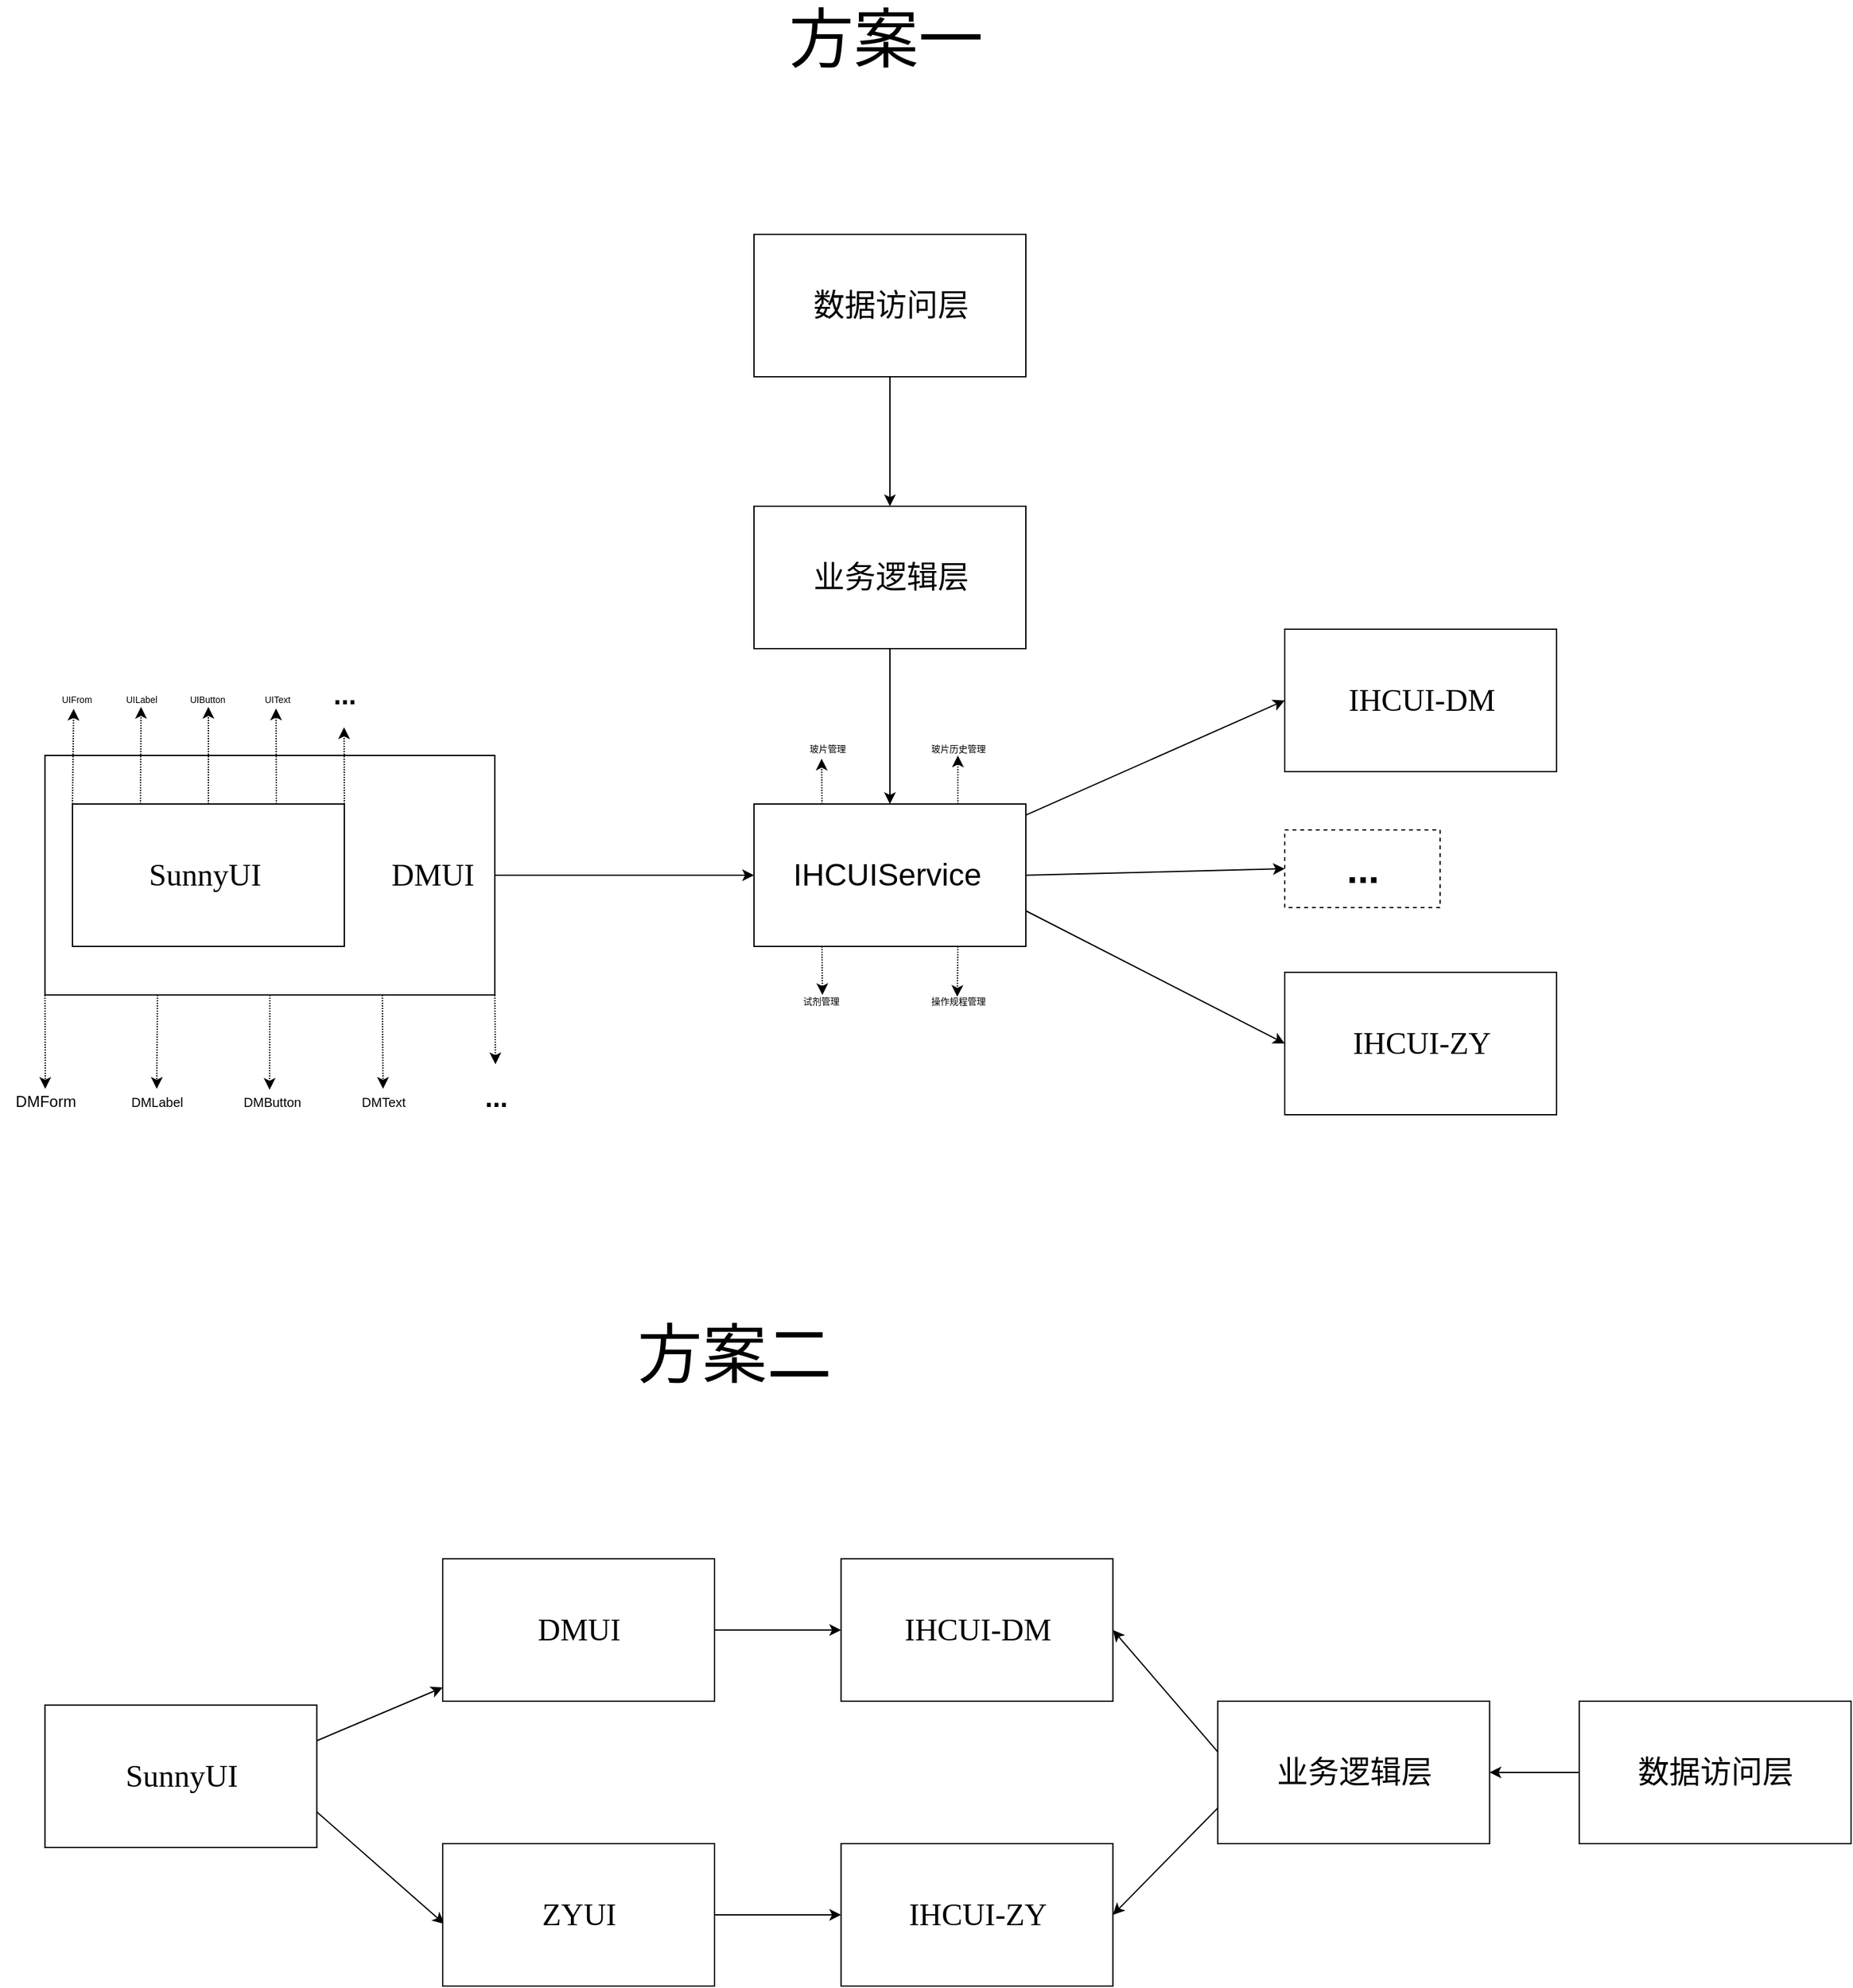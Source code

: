 <mxfile version="14.2.6" type="github"><diagram id="NZO_v8oUii13bjceMDO4" name="Page-1"><mxGraphModel dx="2270" dy="1253" grid="0" gridSize="10" guides="1" tooltips="1" connect="1" arrows="1" fold="1" page="0" pageScale="1" pageWidth="827" pageHeight="1169" math="0" shadow="0"><root><mxCell id="0"/><mxCell id="1" parent="0"/><mxCell id="ZgH-WrcuVbSsyVBRmRJo-46" style="edgeStyle=none;rounded=0;orthogonalLoop=1;jettySize=auto;html=1;exitX=0;exitY=1;exitDx=0;exitDy=0;dashed=1;dashPattern=1 1;fontSize=7;" parent="1" source="ZgH-WrcuVbSsyVBRmRJo-4" target="ZgH-WrcuVbSsyVBRmRJo-20" edge="1"><mxGeometry relative="1" as="geometry"/></mxCell><mxCell id="ZgH-WrcuVbSsyVBRmRJo-47" style="edgeStyle=none;rounded=0;orthogonalLoop=1;jettySize=auto;html=1;exitX=0.25;exitY=1;exitDx=0;exitDy=0;dashed=1;dashPattern=1 1;fontSize=7;" parent="1" source="ZgH-WrcuVbSsyVBRmRJo-4" target="ZgH-WrcuVbSsyVBRmRJo-22" edge="1"><mxGeometry relative="1" as="geometry"/></mxCell><mxCell id="ZgH-WrcuVbSsyVBRmRJo-48" style="edgeStyle=none;rounded=0;orthogonalLoop=1;jettySize=auto;html=1;exitX=0.5;exitY=1;exitDx=0;exitDy=0;entryX=0.475;entryY=0.035;entryDx=0;entryDy=0;entryPerimeter=0;dashed=1;dashPattern=1 1;fontSize=7;" parent="1" source="ZgH-WrcuVbSsyVBRmRJo-4" target="ZgH-WrcuVbSsyVBRmRJo-24" edge="1"><mxGeometry relative="1" as="geometry"/></mxCell><mxCell id="ZgH-WrcuVbSsyVBRmRJo-51" style="edgeStyle=none;rounded=0;orthogonalLoop=1;jettySize=auto;html=1;exitX=0.75;exitY=1;exitDx=0;exitDy=0;dashed=1;dashPattern=1 1;fontSize=7;" parent="1" source="ZgH-WrcuVbSsyVBRmRJo-4" target="ZgH-WrcuVbSsyVBRmRJo-50" edge="1"><mxGeometry relative="1" as="geometry"/></mxCell><mxCell id="ZgH-WrcuVbSsyVBRmRJo-54" style="edgeStyle=none;rounded=0;orthogonalLoop=1;jettySize=auto;html=1;exitX=1;exitY=1;exitDx=0;exitDy=0;dashed=1;dashPattern=1 1;fontSize=7;" parent="1" source="ZgH-WrcuVbSsyVBRmRJo-4" target="ZgH-WrcuVbSsyVBRmRJo-52" edge="1"><mxGeometry relative="1" as="geometry"/></mxCell><mxCell id="ZgH-WrcuVbSsyVBRmRJo-4" value="&lt;p class=&quot;MsoNormal&quot;&gt;&lt;span style=&quot;font-family: &amp;#34;calibri&amp;#34; ; font-size: 10.5pt&quot;&gt;&amp;nbsp; &amp;nbsp; &amp;nbsp; &amp;nbsp; &amp;nbsp; &amp;nbsp; &amp;nbsp; &amp;nbsp; &amp;nbsp; &amp;nbsp; &amp;nbsp; &amp;nbsp; &amp;nbsp; &amp;nbsp; &amp;nbsp; &amp;nbsp; &amp;nbsp; &amp;nbsp; &amp;nbsp; &amp;nbsp; &amp;nbsp; &amp;nbsp; &amp;nbsp; &amp;nbsp; &amp;nbsp; &amp;nbsp; &amp;nbsp; &amp;nbsp; &amp;nbsp; &amp;nbsp; &amp;nbsp; &amp;nbsp; &amp;nbsp; &amp;nbsp; &amp;nbsp;&lt;/span&gt;&lt;span style=&quot;font-family: &amp;#34;calibri&amp;#34;&quot;&gt;&lt;font style=&quot;font-size: 24px&quot;&gt;&amp;nbsp; DMUI&lt;/font&gt;&lt;/span&gt;&lt;span style=&quot;font-family: &amp;#34;calibri&amp;#34; ; font-size: 10.5pt&quot;&gt;&amp;nbsp;&lt;/span&gt;&lt;/p&gt;" style="html=1;" parent="1" vertex="1"><mxGeometry x="278.75" y="682.5" width="347.5" height="185" as="geometry"/></mxCell><mxCell id="ZgH-WrcuVbSsyVBRmRJo-59" style="edgeStyle=none;rounded=0;orthogonalLoop=1;jettySize=auto;html=1;exitX=0;exitY=0;exitDx=0;exitDy=0;entryX=0.469;entryY=1.15;entryDx=0;entryDy=0;entryPerimeter=0;dashed=1;dashPattern=1 1;fontSize=7;" parent="1" source="ZgH-WrcuVbSsyVBRmRJo-2" target="ZgH-WrcuVbSsyVBRmRJo-55" edge="1"><mxGeometry relative="1" as="geometry"/></mxCell><mxCell id="ZgH-WrcuVbSsyVBRmRJo-60" style="edgeStyle=none;rounded=0;orthogonalLoop=1;jettySize=auto;html=1;exitX=0.25;exitY=0;exitDx=0;exitDy=0;dashed=1;dashPattern=1 1;fontSize=7;" parent="1" source="ZgH-WrcuVbSsyVBRmRJo-2" target="ZgH-WrcuVbSsyVBRmRJo-56" edge="1"><mxGeometry relative="1" as="geometry"/></mxCell><mxCell id="ZgH-WrcuVbSsyVBRmRJo-61" style="edgeStyle=none;rounded=0;orthogonalLoop=1;jettySize=auto;html=1;exitX=0.5;exitY=0;exitDx=0;exitDy=0;entryX=0.514;entryY=1;entryDx=0;entryDy=0;entryPerimeter=0;dashed=1;dashPattern=1 1;fontSize=7;" parent="1" source="ZgH-WrcuVbSsyVBRmRJo-2" target="ZgH-WrcuVbSsyVBRmRJo-57" edge="1"><mxGeometry relative="1" as="geometry"/></mxCell><mxCell id="ZgH-WrcuVbSsyVBRmRJo-62" style="edgeStyle=none;rounded=0;orthogonalLoop=1;jettySize=auto;html=1;exitX=0.75;exitY=0;exitDx=0;exitDy=0;entryX=0.485;entryY=1.122;entryDx=0;entryDy=0;entryPerimeter=0;dashed=1;dashPattern=1 1;fontSize=7;" parent="1" source="ZgH-WrcuVbSsyVBRmRJo-2" target="ZgH-WrcuVbSsyVBRmRJo-58" edge="1"><mxGeometry relative="1" as="geometry"/></mxCell><mxCell id="ZgH-WrcuVbSsyVBRmRJo-64" style="edgeStyle=none;rounded=0;orthogonalLoop=1;jettySize=auto;html=1;exitX=1;exitY=0;exitDx=0;exitDy=0;entryX=0.493;entryY=1.015;entryDx=0;entryDy=0;entryPerimeter=0;dashed=1;dashPattern=1 1;fontSize=7;" parent="1" source="ZgH-WrcuVbSsyVBRmRJo-2" target="ZgH-WrcuVbSsyVBRmRJo-63" edge="1"><mxGeometry relative="1" as="geometry"/></mxCell><mxCell id="ZgH-WrcuVbSsyVBRmRJo-2" value="&lt;p class=&quot;MsoNormal&quot;&gt;&lt;span style=&quot;font-family: &amp;#34;calibri&amp;#34;&quot;&gt;&lt;font style=&quot;font-size: 24px&quot;&gt;SunnyUI&amp;nbsp;&lt;/font&gt;&lt;/span&gt;&lt;/p&gt;" style="html=1;" parent="1" vertex="1"><mxGeometry x="300" y="720" width="210" height="110" as="geometry"/></mxCell><mxCell id="ZgH-WrcuVbSsyVBRmRJo-3" style="edgeStyle=orthogonalEdgeStyle;rounded=0;orthogonalLoop=1;jettySize=auto;html=1;exitX=1;exitY=0.5;exitDx=0;exitDy=0;entryX=0;entryY=0.5;entryDx=0;entryDy=0;" parent="1" source="ZgH-WrcuVbSsyVBRmRJo-4" target="ZgH-WrcuVbSsyVBRmRJo-6" edge="1"><mxGeometry relative="1" as="geometry"/></mxCell><mxCell id="ZgH-WrcuVbSsyVBRmRJo-5" style="rounded=0;orthogonalLoop=1;jettySize=auto;html=1;entryX=0;entryY=0.5;entryDx=0;entryDy=0;" parent="1" source="ZgH-WrcuVbSsyVBRmRJo-6" target="ZgH-WrcuVbSsyVBRmRJo-7" edge="1"><mxGeometry relative="1" as="geometry"/></mxCell><mxCell id="ZgH-WrcuVbSsyVBRmRJo-15" style="edgeStyle=none;rounded=0;orthogonalLoop=1;jettySize=auto;html=1;exitX=1;exitY=0.75;exitDx=0;exitDy=0;entryX=0;entryY=0.5;entryDx=0;entryDy=0;" parent="1" source="ZgH-WrcuVbSsyVBRmRJo-6" target="ZgH-WrcuVbSsyVBRmRJo-14" edge="1"><mxGeometry relative="1" as="geometry"/></mxCell><mxCell id="ZgH-WrcuVbSsyVBRmRJo-17" style="edgeStyle=none;rounded=0;orthogonalLoop=1;jettySize=auto;html=1;exitX=1;exitY=0.5;exitDx=0;exitDy=0;entryX=0;entryY=0.5;entryDx=0;entryDy=0;" parent="1" source="ZgH-WrcuVbSsyVBRmRJo-6" target="ZgH-WrcuVbSsyVBRmRJo-45" edge="1"><mxGeometry relative="1" as="geometry"><mxPoint x="1156.5" y="760" as="targetPoint"/></mxGeometry></mxCell><mxCell id="ZgH-WrcuVbSsyVBRmRJo-69" style="edgeStyle=none;rounded=0;orthogonalLoop=1;jettySize=auto;html=1;exitX=0.25;exitY=1;exitDx=0;exitDy=0;entryX=0.519;entryY=0.001;entryDx=0;entryDy=0;entryPerimeter=0;dashed=1;dashPattern=1 1;fontSize=7;" parent="1" source="ZgH-WrcuVbSsyVBRmRJo-6" target="ZgH-WrcuVbSsyVBRmRJo-66" edge="1"><mxGeometry relative="1" as="geometry"/></mxCell><mxCell id="ZgH-WrcuVbSsyVBRmRJo-70" style="edgeStyle=none;rounded=0;orthogonalLoop=1;jettySize=auto;html=1;exitX=0.25;exitY=0;exitDx=0;exitDy=0;entryX=0.439;entryY=1.249;entryDx=0;entryDy=0;entryPerimeter=0;dashed=1;dashPattern=1 1;fontSize=7;" parent="1" source="ZgH-WrcuVbSsyVBRmRJo-6" target="ZgH-WrcuVbSsyVBRmRJo-65" edge="1"><mxGeometry relative="1" as="geometry"/></mxCell><mxCell id="ZgH-WrcuVbSsyVBRmRJo-71" style="edgeStyle=none;rounded=0;orthogonalLoop=1;jettySize=auto;html=1;exitX=0.75;exitY=1;exitDx=0;exitDy=0;entryX=0.495;entryY=0.144;entryDx=0;entryDy=0;entryPerimeter=0;dashed=1;dashPattern=1 1;fontSize=7;" parent="1" source="ZgH-WrcuVbSsyVBRmRJo-6" target="ZgH-WrcuVbSsyVBRmRJo-67" edge="1"><mxGeometry relative="1" as="geometry"/></mxCell><mxCell id="ZgH-WrcuVbSsyVBRmRJo-72" style="edgeStyle=none;rounded=0;orthogonalLoop=1;jettySize=auto;html=1;exitX=0.75;exitY=0;exitDx=0;exitDy=0;dashed=1;dashPattern=1 1;fontSize=7;" parent="1" source="ZgH-WrcuVbSsyVBRmRJo-6" target="ZgH-WrcuVbSsyVBRmRJo-68" edge="1"><mxGeometry relative="1" as="geometry"/></mxCell><mxCell id="ZgH-WrcuVbSsyVBRmRJo-6" value="&lt;p class=&quot;MsoNormal&quot; style=&quot;font-size: 24px&quot;&gt;&lt;span&gt;IHCUIService&lt;/span&gt;&lt;span style=&quot;font-family: &amp;#34;calibri&amp;#34;&quot;&gt;&amp;nbsp;&lt;/span&gt;&lt;/p&gt;" style="html=1;" parent="1" vertex="1"><mxGeometry x="826.5" y="720" width="210" height="110" as="geometry"/></mxCell><mxCell id="ZgH-WrcuVbSsyVBRmRJo-7" value="&lt;p class=&quot;MsoNormal&quot;&gt;&lt;span style=&quot;font-family: &amp;#34;calibri&amp;#34;&quot;&gt;&lt;font style=&quot;font-size: 24px&quot;&gt;IHCUI-DM&lt;/font&gt;&lt;/span&gt;&lt;/p&gt;" style="html=1;" parent="1" vertex="1"><mxGeometry x="1236.5" y="585" width="210" height="110" as="geometry"/></mxCell><mxCell id="ZgH-WrcuVbSsyVBRmRJo-14" value="&lt;p class=&quot;MsoNormal&quot;&gt;&lt;span style=&quot;font-family: &amp;#34;calibri&amp;#34;&quot;&gt;&lt;font style=&quot;font-size: 24px&quot;&gt;IHCUI-ZY&lt;/font&gt;&lt;/span&gt;&lt;/p&gt;" style="html=1;" parent="1" vertex="1"><mxGeometry x="1236.5" y="850" width="210" height="110" as="geometry"/></mxCell><mxCell id="ZgH-WrcuVbSsyVBRmRJo-20" value="&lt;font style=&quot;font-size: 12px&quot;&gt;DMForm&lt;/font&gt;" style="text;html=1;align=center;verticalAlign=middle;resizable=0;points=[];autosize=1;fontSize=10;" parent="1" vertex="1"><mxGeometry x="244" y="940" width="70" height="20" as="geometry"/></mxCell><mxCell id="ZgH-WrcuVbSsyVBRmRJo-22" value="DMLabel" style="text;html=1;align=center;verticalAlign=middle;resizable=0;points=[];autosize=1;fontSize=10;" parent="1" vertex="1"><mxGeometry x="330" y="940" width="70" height="20" as="geometry"/></mxCell><mxCell id="ZgH-WrcuVbSsyVBRmRJo-24" value="DMButton" style="text;html=1;align=center;verticalAlign=middle;resizable=0;points=[];autosize=1;fontSize=10;" parent="1" vertex="1"><mxGeometry x="419" y="940" width="70" height="20" as="geometry"/></mxCell><mxCell id="ZgH-WrcuVbSsyVBRmRJo-45" value="&lt;font size=&quot;1&quot;&gt;&lt;b style=&quot;font-size: 30px&quot;&gt;...&lt;/b&gt;&lt;/font&gt;" style="whiteSpace=wrap;html=1;fontSize=7;dashed=1;" parent="1" vertex="1"><mxGeometry x="1236.5" y="740" width="120" height="60" as="geometry"/></mxCell><mxCell id="ZgH-WrcuVbSsyVBRmRJo-50" value="DMText" style="text;html=1;align=center;verticalAlign=middle;resizable=0;points=[];autosize=1;fontSize=10;" parent="1" vertex="1"><mxGeometry x="510" y="940" width="60" height="20" as="geometry"/></mxCell><mxCell id="ZgH-WrcuVbSsyVBRmRJo-52" value="&lt;p&gt;&lt;font size=&quot;1&quot;&gt;&lt;b style=&quot;font-size: 21px&quot;&gt;...&lt;/b&gt;&lt;/font&gt;&lt;/p&gt;" style="text;html=1;align=center;verticalAlign=middle;resizable=0;points=[];autosize=1;fontSize=10;labelPosition=center;verticalLabelPosition=middle;" parent="1" vertex="1"><mxGeometry x="612" y="921" width="30" height="50" as="geometry"/></mxCell><mxCell id="ZgH-WrcuVbSsyVBRmRJo-55" value="UIFrom" style="text;html=1;align=center;verticalAlign=middle;resizable=0;points=[];autosize=1;fontSize=7;" parent="1" vertex="1"><mxGeometry x="272.75" y="635" width="60" height="10" as="geometry"/></mxCell><mxCell id="ZgH-WrcuVbSsyVBRmRJo-56" value="UILabel" style="text;html=1;align=center;verticalAlign=middle;resizable=0;points=[];autosize=1;fontSize=7;" parent="1" vertex="1"><mxGeometry x="323" y="635" width="60" height="10" as="geometry"/></mxCell><mxCell id="ZgH-WrcuVbSsyVBRmRJo-57" value="UIButton" style="text;html=1;align=center;verticalAlign=middle;resizable=0;points=[];autosize=1;fontSize=7;" parent="1" vertex="1"><mxGeometry x="369" y="635" width="70" height="10" as="geometry"/></mxCell><mxCell id="ZgH-WrcuVbSsyVBRmRJo-58" value="UIText" style="text;html=1;align=center;verticalAlign=middle;resizable=0;points=[];autosize=1;fontSize=7;" parent="1" vertex="1"><mxGeometry x="433" y="635" width="50" height="10" as="geometry"/></mxCell><mxCell id="ZgH-WrcuVbSsyVBRmRJo-63" value="&lt;p&gt;&lt;font size=&quot;1&quot;&gt;&lt;b style=&quot;font-size: 21px&quot;&gt;...&lt;/b&gt;&lt;/font&gt;&lt;/p&gt;" style="text;html=1;align=center;verticalAlign=middle;resizable=0;points=[];autosize=1;fontSize=10;labelPosition=center;verticalLabelPosition=middle;" parent="1" vertex="1"><mxGeometry x="495" y="610" width="30" height="50" as="geometry"/></mxCell><mxCell id="ZgH-WrcuVbSsyVBRmRJo-65" value="玻片管理" style="text;html=1;align=center;verticalAlign=middle;resizable=0;points=[];autosize=1;fontSize=7;" parent="1" vertex="1"><mxGeometry x="848" y="672.5" width="70" height="10" as="geometry"/></mxCell><mxCell id="ZgH-WrcuVbSsyVBRmRJo-66" value="试剂管理" style="text;html=1;align=center;verticalAlign=middle;resizable=0;points=[];autosize=1;fontSize=7;" parent="1" vertex="1"><mxGeometry x="843" y="867.5" width="70" height="10" as="geometry"/></mxCell><mxCell id="ZgH-WrcuVbSsyVBRmRJo-67" value="操作规程管理" style="text;html=1;align=center;verticalAlign=middle;resizable=0;points=[];autosize=1;fontSize=7;" parent="1" vertex="1"><mxGeometry x="934" y="867.5" width="100" height="10" as="geometry"/></mxCell><mxCell id="ZgH-WrcuVbSsyVBRmRJo-68" value="玻片历史管理" style="text;html=1;align=center;verticalAlign=middle;resizable=0;points=[];autosize=1;fontSize=7;" parent="1" vertex="1"><mxGeometry x="934" y="672.5" width="100" height="10" as="geometry"/></mxCell><mxCell id="ZgH-WrcuVbSsyVBRmRJo-75" style="edgeStyle=none;rounded=0;orthogonalLoop=1;jettySize=auto;html=1;entryX=0.5;entryY=0;entryDx=0;entryDy=0;fontSize=7;" parent="1" source="ZgH-WrcuVbSsyVBRmRJo-73" target="ZgH-WrcuVbSsyVBRmRJo-6" edge="1"><mxGeometry relative="1" as="geometry"/></mxCell><mxCell id="ZgH-WrcuVbSsyVBRmRJo-73" value="&lt;p class=&quot;MsoNormal&quot; style=&quot;font-size: 24px&quot;&gt;业务逻辑层&lt;/p&gt;" style="html=1;" parent="1" vertex="1"><mxGeometry x="826.5" y="490" width="210" height="110" as="geometry"/></mxCell><mxCell id="ZgH-WrcuVbSsyVBRmRJo-76" style="edgeStyle=none;rounded=0;orthogonalLoop=1;jettySize=auto;html=1;entryX=0.5;entryY=0;entryDx=0;entryDy=0;fontSize=7;" parent="1" source="ZgH-WrcuVbSsyVBRmRJo-74" target="ZgH-WrcuVbSsyVBRmRJo-73" edge="1"><mxGeometry relative="1" as="geometry"/></mxCell><mxCell id="ZgH-WrcuVbSsyVBRmRJo-74" value="&lt;p class=&quot;MsoNormal&quot; style=&quot;font-size: 24px&quot;&gt;数据访问层&lt;/p&gt;" style="html=1;" parent="1" vertex="1"><mxGeometry x="826.5" y="280" width="210" height="110" as="geometry"/></mxCell><mxCell id="xx_gdZX00NF0jEsPIoIY-7" style="rounded=0;orthogonalLoop=1;jettySize=auto;html=1;exitX=1;exitY=0.25;exitDx=0;exitDy=0;" edge="1" parent="1" source="xx_gdZX00NF0jEsPIoIY-2" target="xx_gdZX00NF0jEsPIoIY-3"><mxGeometry relative="1" as="geometry"/></mxCell><mxCell id="xx_gdZX00NF0jEsPIoIY-8" style="edgeStyle=none;rounded=0;orthogonalLoop=1;jettySize=auto;html=1;exitX=1;exitY=0.75;exitDx=0;exitDy=0;entryX=0.006;entryY=0.564;entryDx=0;entryDy=0;entryPerimeter=0;" edge="1" parent="1" source="xx_gdZX00NF0jEsPIoIY-2" target="xx_gdZX00NF0jEsPIoIY-5"><mxGeometry relative="1" as="geometry"/></mxCell><mxCell id="xx_gdZX00NF0jEsPIoIY-2" value="&lt;p class=&quot;MsoNormal&quot;&gt;&lt;span style=&quot;font-family: &amp;#34;calibri&amp;#34;&quot;&gt;&lt;font style=&quot;font-size: 24px&quot;&gt;SunnyUI&lt;/font&gt;&lt;/span&gt;&lt;/p&gt;" style="html=1;" vertex="1" parent="1"><mxGeometry x="278.75" y="1416" width="210" height="110" as="geometry"/></mxCell><mxCell id="xx_gdZX00NF0jEsPIoIY-11" style="edgeStyle=none;rounded=0;orthogonalLoop=1;jettySize=auto;html=1;exitX=1;exitY=0.5;exitDx=0;exitDy=0;entryX=0;entryY=0.5;entryDx=0;entryDy=0;" edge="1" parent="1" source="xx_gdZX00NF0jEsPIoIY-3" target="xx_gdZX00NF0jEsPIoIY-4"><mxGeometry relative="1" as="geometry"/></mxCell><mxCell id="xx_gdZX00NF0jEsPIoIY-3" value="&lt;p class=&quot;MsoNormal&quot;&gt;&lt;font face=&quot;calibri&quot;&gt;&lt;span style=&quot;font-size: 24px&quot;&gt;DMUI&lt;/span&gt;&lt;/font&gt;&lt;/p&gt;" style="html=1;" vertex="1" parent="1"><mxGeometry x="586" y="1303" width="210" height="110" as="geometry"/></mxCell><mxCell id="xx_gdZX00NF0jEsPIoIY-4" value="&lt;p class=&quot;MsoNormal&quot;&gt;&lt;font face=&quot;calibri&quot;&gt;&lt;span style=&quot;font-size: 24px&quot;&gt;IHCUI-DM&lt;/span&gt;&lt;/font&gt;&lt;/p&gt;" style="html=1;" vertex="1" parent="1"><mxGeometry x="893.75" y="1303" width="210" height="110" as="geometry"/></mxCell><mxCell id="xx_gdZX00NF0jEsPIoIY-12" style="edgeStyle=none;rounded=0;orthogonalLoop=1;jettySize=auto;html=1;exitX=1;exitY=0.5;exitDx=0;exitDy=0;entryX=0;entryY=0.5;entryDx=0;entryDy=0;" edge="1" parent="1" source="xx_gdZX00NF0jEsPIoIY-5" target="xx_gdZX00NF0jEsPIoIY-6"><mxGeometry relative="1" as="geometry"/></mxCell><mxCell id="xx_gdZX00NF0jEsPIoIY-5" value="&lt;p class=&quot;MsoNormal&quot;&gt;&lt;font face=&quot;calibri&quot;&gt;&lt;span style=&quot;font-size: 24px&quot;&gt;ZYUI&lt;/span&gt;&lt;/font&gt;&lt;/p&gt;" style="html=1;" vertex="1" parent="1"><mxGeometry x="586" y="1523" width="210" height="110" as="geometry"/></mxCell><mxCell id="xx_gdZX00NF0jEsPIoIY-6" value="&lt;p class=&quot;MsoNormal&quot;&gt;&lt;font face=&quot;calibri&quot;&gt;&lt;span style=&quot;font-size: 24px&quot;&gt;IHCUI-ZY&lt;/span&gt;&lt;/font&gt;&lt;/p&gt;" style="html=1;" vertex="1" parent="1"><mxGeometry x="893.75" y="1523" width="210" height="110" as="geometry"/></mxCell><mxCell id="xx_gdZX00NF0jEsPIoIY-13" value="&lt;font style=&quot;font-size: 50px&quot;&gt;方案一&lt;/font&gt;" style="text;html=1;align=center;verticalAlign=middle;resizable=0;points=[];autosize=1;" vertex="1" parent="1"><mxGeometry x="848" y="114" width="160" height="30" as="geometry"/></mxCell><mxCell id="xx_gdZX00NF0jEsPIoIY-15" value="&lt;font style=&quot;font-size: 50px&quot;&gt;方案二&lt;/font&gt;" style="text;html=1;align=center;verticalAlign=middle;resizable=0;points=[];autosize=1;" vertex="1" parent="1"><mxGeometry x="731" y="1130" width="160" height="30" as="geometry"/></mxCell><mxCell id="xx_gdZX00NF0jEsPIoIY-21" style="edgeStyle=none;rounded=0;orthogonalLoop=1;jettySize=auto;html=1;entryX=1;entryY=0.5;entryDx=0;entryDy=0;exitX=0.008;exitY=0.373;exitDx=0;exitDy=0;exitPerimeter=0;" edge="1" parent="1" source="xx_gdZX00NF0jEsPIoIY-17" target="xx_gdZX00NF0jEsPIoIY-4"><mxGeometry relative="1" as="geometry"><mxPoint x="1175.75" y="1468" as="sourcePoint"/></mxGeometry></mxCell><mxCell id="xx_gdZX00NF0jEsPIoIY-22" style="edgeStyle=none;rounded=0;orthogonalLoop=1;jettySize=auto;html=1;exitX=0;exitY=0.75;exitDx=0;exitDy=0;entryX=1;entryY=0.5;entryDx=0;entryDy=0;" edge="1" parent="1" source="xx_gdZX00NF0jEsPIoIY-17" target="xx_gdZX00NF0jEsPIoIY-6"><mxGeometry relative="1" as="geometry"/></mxCell><mxCell id="xx_gdZX00NF0jEsPIoIY-17" value="&lt;p class=&quot;MsoNormal&quot; style=&quot;font-size: 24px&quot;&gt;业务逻辑层&lt;/p&gt;" style="html=1;" vertex="1" parent="1"><mxGeometry x="1184.75" y="1413" width="210" height="110" as="geometry"/></mxCell><mxCell id="xx_gdZX00NF0jEsPIoIY-20" style="edgeStyle=none;rounded=0;orthogonalLoop=1;jettySize=auto;html=1;exitX=0;exitY=0.5;exitDx=0;exitDy=0;entryX=1;entryY=0.5;entryDx=0;entryDy=0;" edge="1" parent="1" source="xx_gdZX00NF0jEsPIoIY-19" target="xx_gdZX00NF0jEsPIoIY-17"><mxGeometry relative="1" as="geometry"/></mxCell><mxCell id="xx_gdZX00NF0jEsPIoIY-19" value="&lt;p class=&quot;MsoNormal&quot; style=&quot;font-size: 24px&quot;&gt;数据访问层&lt;/p&gt;" style="html=1;" vertex="1" parent="1"><mxGeometry x="1464" y="1413" width="210" height="110" as="geometry"/></mxCell></root></mxGraphModel></diagram></mxfile>